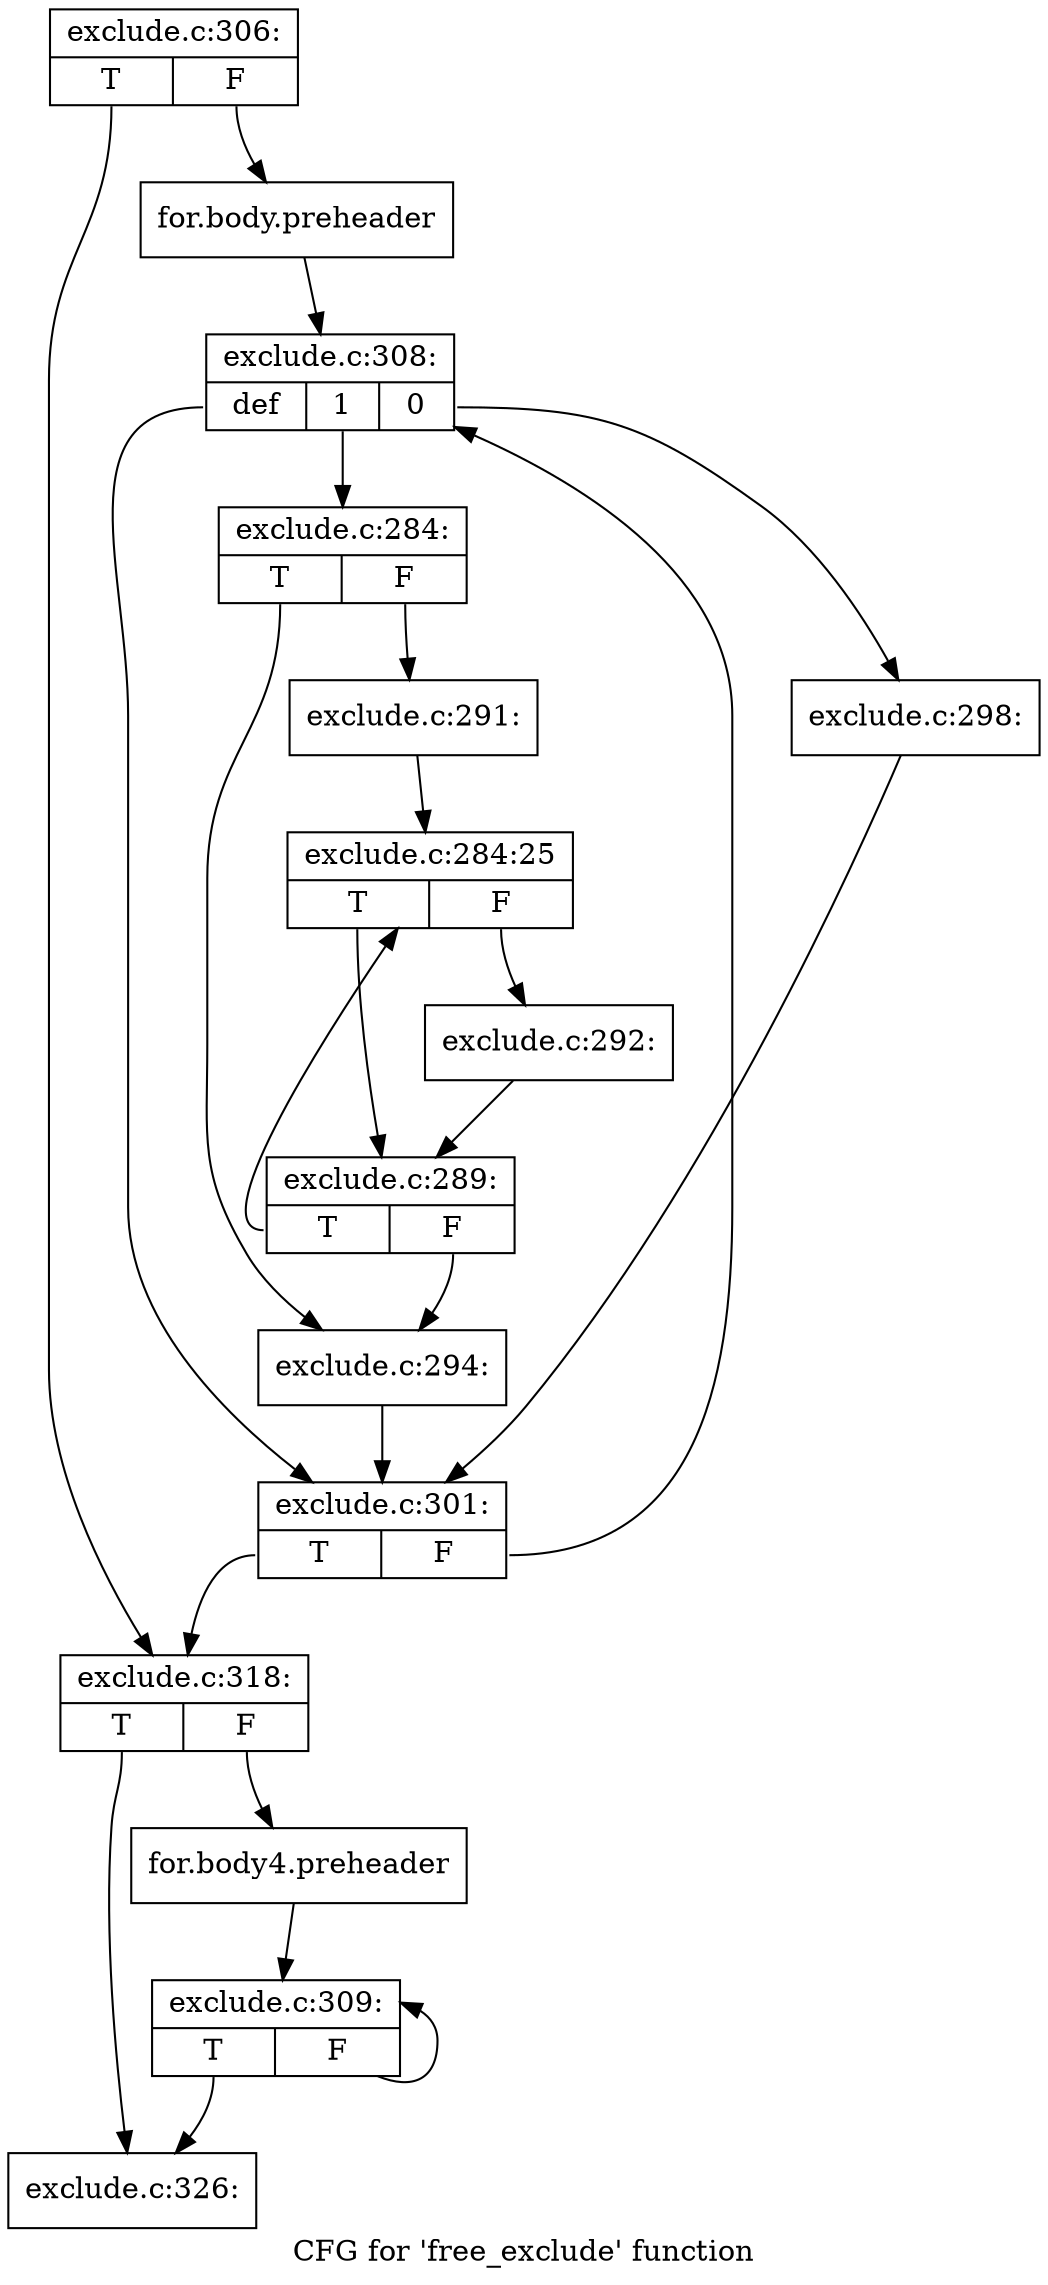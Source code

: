 digraph "CFG for 'free_exclude' function" {
	label="CFG for 'free_exclude' function";

	Node0xdd89be0 [shape=record,label="{exclude.c:306:|{<s0>T|<s1>F}}"];
	Node0xdd89be0:s0 -> Node0xdd9c660;
	Node0xdd89be0:s1 -> Node0xde526a0;
	Node0xde526a0 [shape=record,label="{for.body.preheader}"];
	Node0xde526a0 -> Node0xdd9d020;
	Node0xdd9d020 [shape=record,label="{exclude.c:308:|{<s0>def|<s1>1|<s2>0}}"];
	Node0xdd9d020:s0 -> Node0xddfc4b0;
	Node0xdd9d020:s1 -> Node0xdc99e70;
	Node0xdd9d020:s2 -> Node0xddb50b0;
	Node0xdc99e70 [shape=record,label="{exclude.c:284:|{<s0>T|<s1>F}}"];
	Node0xdc99e70:s0 -> Node0xddcf000;
	Node0xdc99e70:s1 -> Node0xde10140;
	Node0xde10140 [shape=record,label="{exclude.c:291:}"];
	Node0xde10140 -> Node0xddfa590;
	Node0xddfa590 [shape=record,label="{exclude.c:284:25|{<s0>T|<s1>F}}"];
	Node0xddfa590:s0 -> Node0xdd8b640;
	Node0xddfa590:s1 -> Node0xddbceb0;
	Node0xddbceb0 [shape=record,label="{exclude.c:292:}"];
	Node0xddbceb0 -> Node0xdd8b640;
	Node0xdd8b640 [shape=record,label="{exclude.c:289:|{<s0>T|<s1>F}}"];
	Node0xdd8b640:s0 -> Node0xddfa590;
	Node0xdd8b640:s1 -> Node0xddcf000;
	Node0xddcf000 [shape=record,label="{exclude.c:294:}"];
	Node0xddcf000 -> Node0xddfc4b0;
	Node0xddb50b0 [shape=record,label="{exclude.c:298:}"];
	Node0xddb50b0 -> Node0xddfc4b0;
	Node0xddfc4b0 [shape=record,label="{exclude.c:301:|{<s0>T|<s1>F}}"];
	Node0xddfc4b0:s0 -> Node0xdd9c660;
	Node0xddfc4b0:s1 -> Node0xdd9d020;
	Node0xdd9c660 [shape=record,label="{exclude.c:318:|{<s0>T|<s1>F}}"];
	Node0xdd9c660:s0 -> Node0xdd9b520;
	Node0xdd9c660:s1 -> Node0xde0da00;
	Node0xde0da00 [shape=record,label="{for.body4.preheader}"];
	Node0xde0da00 -> Node0xdd9f110;
	Node0xdd9f110 [shape=record,label="{exclude.c:309:|{<s0>T|<s1>F}}"];
	Node0xdd9f110:s0 -> Node0xdd9b520;
	Node0xdd9f110:s1 -> Node0xdd9f110;
	Node0xdd9b520 [shape=record,label="{exclude.c:326:}"];
}
